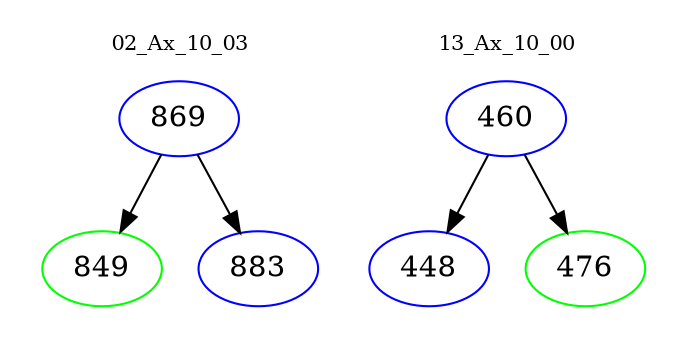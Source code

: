 digraph{
subgraph cluster_0 {
color = white
label = "02_Ax_10_03";
fontsize=10;
T0_869 [label="869", color="blue"]
T0_869 -> T0_849 [color="black"]
T0_849 [label="849", color="green"]
T0_869 -> T0_883 [color="black"]
T0_883 [label="883", color="blue"]
}
subgraph cluster_1 {
color = white
label = "13_Ax_10_00";
fontsize=10;
T1_460 [label="460", color="blue"]
T1_460 -> T1_448 [color="black"]
T1_448 [label="448", color="blue"]
T1_460 -> T1_476 [color="black"]
T1_476 [label="476", color="green"]
}
}
